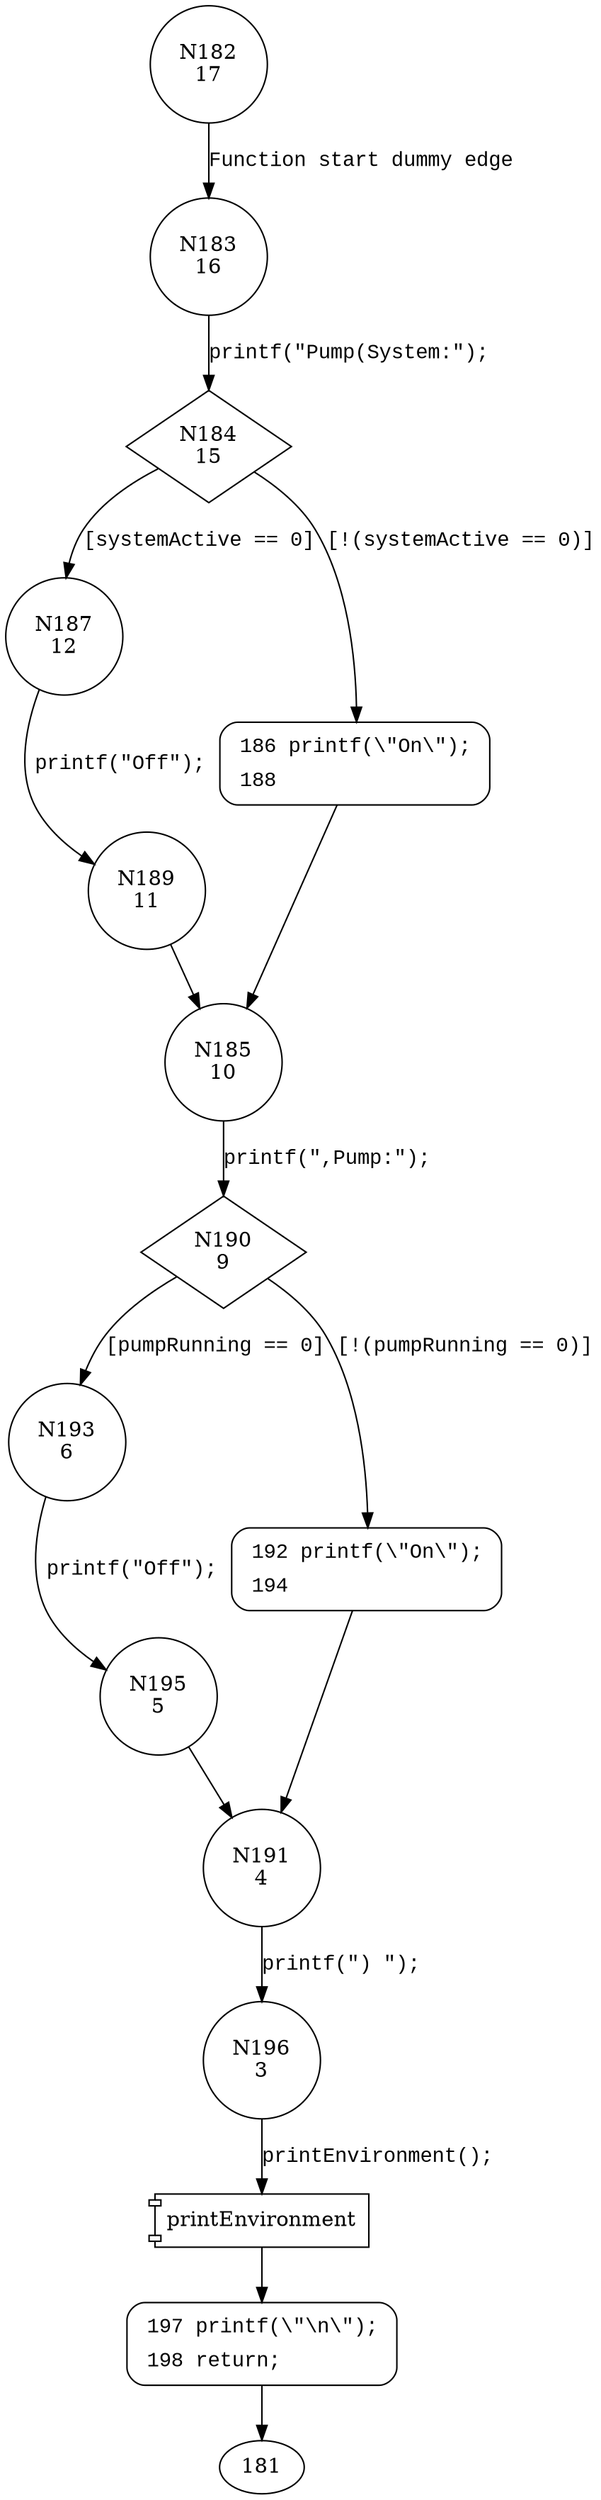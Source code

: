 digraph printPump {
182 [shape="circle" label="N182\n17"]
183 [shape="circle" label="N183\n16"]
184 [shape="diamond" label="N184\n15"]
187 [shape="circle" label="N187\n12"]
186 [shape="circle" label="N186\n14"]
185 [shape="circle" label="N185\n10"]
190 [shape="diamond" label="N190\n9"]
193 [shape="circle" label="N193\n6"]
192 [shape="circle" label="N192\n8"]
191 [shape="circle" label="N191\n4"]
196 [shape="circle" label="N196\n3"]
197 [shape="circle" label="N197\n2"]
195 [shape="circle" label="N195\n5"]
189 [shape="circle" label="N189\n11"]
186 [style="filled,bold" penwidth="1" fillcolor="white" fontname="Courier New" shape="Mrecord" label=<<table border="0" cellborder="0" cellpadding="3" bgcolor="white"><tr><td align="right">186</td><td align="left">printf(\&quot;On\&quot;);</td></tr><tr><td align="right">188</td><td align="left"></td></tr></table>>]
186 -> 185[label=""]
192 [style="filled,bold" penwidth="1" fillcolor="white" fontname="Courier New" shape="Mrecord" label=<<table border="0" cellborder="0" cellpadding="3" bgcolor="white"><tr><td align="right">192</td><td align="left">printf(\&quot;On\&quot;);</td></tr><tr><td align="right">194</td><td align="left"></td></tr></table>>]
192 -> 191[label=""]
197 [style="filled,bold" penwidth="1" fillcolor="white" fontname="Courier New" shape="Mrecord" label=<<table border="0" cellborder="0" cellpadding="3" bgcolor="white"><tr><td align="right">197</td><td align="left">printf(\&quot;\n\&quot;);</td></tr><tr><td align="right">198</td><td align="left">return;</td></tr></table>>]
197 -> 181[label=""]
182 -> 183 [label="Function start dummy edge" fontname="Courier New"]
184 -> 187 [label="[systemActive == 0]" fontname="Courier New"]
184 -> 186 [label="[!(systemActive == 0)]" fontname="Courier New"]
185 -> 190 [label="printf(\",Pump:\");" fontname="Courier New"]
190 -> 193 [label="[pumpRunning == 0]" fontname="Courier New"]
190 -> 192 [label="[!(pumpRunning == 0)]" fontname="Courier New"]
191 -> 196 [label="printf(\") \");" fontname="Courier New"]
100022 [shape="component" label="printEnvironment"]
196 -> 100022 [label="printEnvironment();" fontname="Courier New"]
100022 -> 197 [label="" fontname="Courier New"]
193 -> 195 [label="printf(\"Off\");" fontname="Courier New"]
187 -> 189 [label="printf(\"Off\");" fontname="Courier New"]
183 -> 184 [label="printf(\"Pump(System:\");" fontname="Courier New"]
195 -> 191 [label="" fontname="Courier New"]
189 -> 185 [label="" fontname="Courier New"]
}